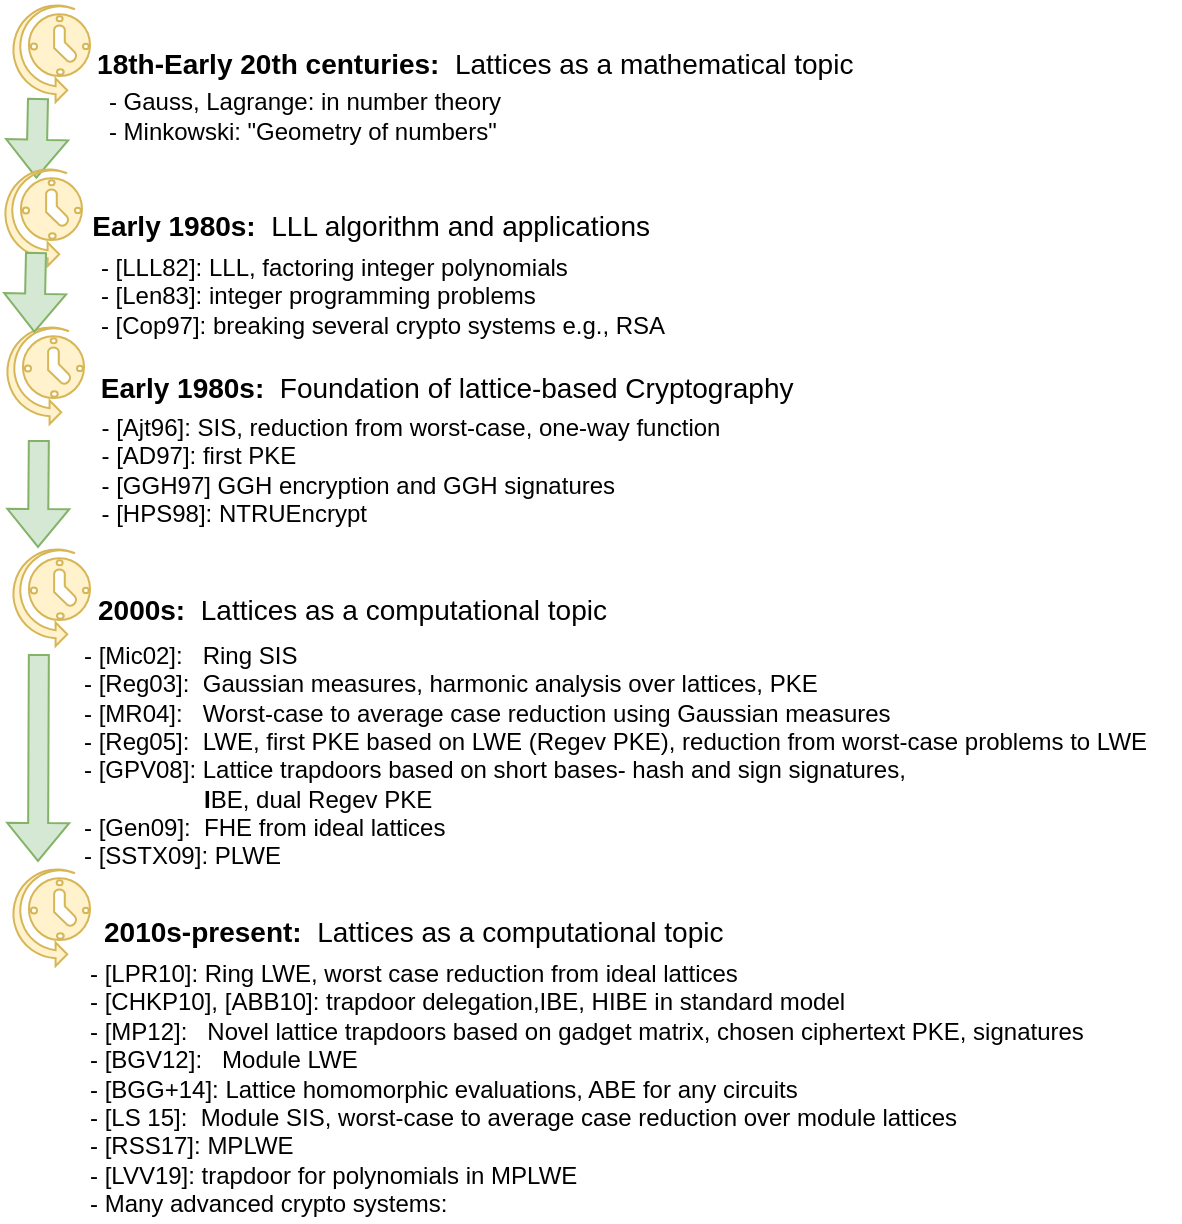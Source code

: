 <mxfile version="17.4.0" type="github">
  <diagram id="xunmXSSXhzcm69lFybiw" name="Page-1">
    <mxGraphModel dx="786" dy="545" grid="1" gridSize="10" guides="1" tooltips="1" connect="1" arrows="1" fold="1" page="1" pageScale="1" pageWidth="827" pageHeight="1169" math="0" shadow="0">
      <root>
        <mxCell id="0" />
        <mxCell id="1" parent="0" />
        <mxCell id="XsHCE-pi_SLKDP9s6OUL-1" value="" style="verticalLabelPosition=bottom;html=1;verticalAlign=top;align=center;strokeColor=#d6b656;fillColor=#fff2cc;shape=mxgraph.azure.scheduler;pointerEvents=1;" vertex="1" parent="1">
          <mxGeometry x="76" y="210" width="40" height="50" as="geometry" />
        </mxCell>
        <mxCell id="XsHCE-pi_SLKDP9s6OUL-2" value="&lt;font style=&quot;font-size: 14px&quot;&gt;&lt;b&gt;18th-Early 20th centuries:&lt;/b&gt; &amp;nbsp;Lattices as a mathematical topic &amp;nbsp;&lt;/font&gt;" style="text;html=1;align=center;verticalAlign=middle;resizable=0;points=[];autosize=1;strokeColor=none;fillColor=none;" vertex="1" parent="1">
          <mxGeometry x="112" y="231" width="400" height="20" as="geometry" />
        </mxCell>
        <mxCell id="XsHCE-pi_SLKDP9s6OUL-3" value="" style="shape=flexArrow;endArrow=classic;html=1;rounded=0;fontSize=14;fillColor=#d5e8d4;strokeColor=#82b366;entryX=0.429;entryY=0.127;entryDx=0;entryDy=0;entryPerimeter=0;" edge="1" parent="1">
          <mxGeometry width="50" height="50" relative="1" as="geometry">
            <mxPoint x="90" y="258" as="sourcePoint" />
            <mxPoint x="89.16" y="298.35" as="targetPoint" />
          </mxGeometry>
        </mxCell>
        <mxCell id="XsHCE-pi_SLKDP9s6OUL-4" value="" style="verticalLabelPosition=bottom;html=1;verticalAlign=top;align=center;strokeColor=#d6b656;fillColor=#fff2cc;shape=mxgraph.azure.scheduler;pointerEvents=1;" vertex="1" parent="1">
          <mxGeometry x="72" y="292" width="40" height="50" as="geometry" />
        </mxCell>
        <mxCell id="XsHCE-pi_SLKDP9s6OUL-5" value="&lt;font style=&quot;font-size: 14px&quot;&gt;&lt;b&gt;Early 1980s:&lt;/b&gt; &amp;nbsp;LLL algorithm and applications&amp;nbsp;&lt;/font&gt;" style="text;html=1;align=center;verticalAlign=middle;resizable=0;points=[];autosize=1;strokeColor=none;fillColor=none;" vertex="1" parent="1">
          <mxGeometry x="108" y="312" width="300" height="20" as="geometry" />
        </mxCell>
        <mxCell id="XsHCE-pi_SLKDP9s6OUL-6" value="" style="shape=flexArrow;endArrow=classic;html=1;rounded=0;fontSize=14;fillColor=#d5e8d4;strokeColor=#82b366;" edge="1" parent="1">
          <mxGeometry width="50" height="50" relative="1" as="geometry">
            <mxPoint x="90.42" y="429" as="sourcePoint" />
            <mxPoint x="90.0" y="483" as="targetPoint" />
          </mxGeometry>
        </mxCell>
        <mxCell id="XsHCE-pi_SLKDP9s6OUL-7" value="" style="verticalLabelPosition=bottom;html=1;verticalAlign=top;align=center;strokeColor=#d6b656;fillColor=#fff2cc;shape=mxgraph.azure.scheduler;pointerEvents=1;" vertex="1" parent="1">
          <mxGeometry x="73" y="371" width="40" height="50" as="geometry" />
        </mxCell>
        <mxCell id="XsHCE-pi_SLKDP9s6OUL-8" value="&lt;font style=&quot;font-size: 14px&quot;&gt;&lt;b&gt;Early 1980s:&lt;/b&gt; &amp;nbsp;Foundation of lattice-based Cryptography&amp;nbsp;&lt;/font&gt;" style="text;html=1;align=center;verticalAlign=middle;resizable=0;points=[];autosize=1;strokeColor=none;fillColor=none;" vertex="1" parent="1">
          <mxGeometry x="111" y="393" width="370" height="20" as="geometry" />
        </mxCell>
        <mxCell id="XsHCE-pi_SLKDP9s6OUL-9" value="&lt;font style=&quot;font-size: 12px&quot;&gt;- Gauss, Lagrange: in number theory&lt;br&gt;&lt;div style=&quot;text-align: left&quot;&gt;- Minkowski: &quot;Geometry of numbers&quot;&lt;/div&gt;&lt;/font&gt;" style="text;html=1;align=center;verticalAlign=middle;resizable=0;points=[];autosize=1;strokeColor=none;fillColor=none;fontSize=14;" vertex="1" parent="1">
          <mxGeometry x="118" y="246" width="210" height="40" as="geometry" />
        </mxCell>
        <mxCell id="XsHCE-pi_SLKDP9s6OUL-10" value="&lt;div style=&quot;text-align: left&quot;&gt;- [Ajt96]: SIS, reduction from worst-case, one-way function&lt;/div&gt;&lt;div style=&quot;text-align: left&quot;&gt;- [AD97]: first PKE&lt;/div&gt;&lt;div style=&quot;text-align: left&quot;&gt;- [GGH97] GGH encryption and GGH signatures&lt;/div&gt;&lt;div style=&quot;text-align: left&quot;&gt;- [HPS98]: NTRUEncrypt&lt;/div&gt;" style="text;html=1;align=center;verticalAlign=middle;resizable=0;points=[];autosize=1;strokeColor=none;fillColor=none;fontSize=12;" vertex="1" parent="1">
          <mxGeometry x="116" y="414" width="320" height="60" as="geometry" />
        </mxCell>
        <mxCell id="XsHCE-pi_SLKDP9s6OUL-11" value="" style="verticalLabelPosition=bottom;html=1;verticalAlign=top;align=center;strokeColor=#d6b656;fillColor=#fff2cc;shape=mxgraph.azure.scheduler;pointerEvents=1;" vertex="1" parent="1">
          <mxGeometry x="76" y="482" width="40" height="50" as="geometry" />
        </mxCell>
        <mxCell id="XsHCE-pi_SLKDP9s6OUL-12" value="&lt;font style=&quot;font-size: 14px&quot;&gt;&lt;b&gt;2000s:&lt;/b&gt; &amp;nbsp;Lattices as a computational topic &amp;nbsp;&lt;/font&gt;" style="text;html=1;align=left;verticalAlign=middle;resizable=0;points=[];autosize=1;strokeColor=none;fillColor=none;" vertex="1" parent="1">
          <mxGeometry x="118" y="504" width="280" height="20" as="geometry" />
        </mxCell>
        <mxCell id="XsHCE-pi_SLKDP9s6OUL-13" value="&lt;div&gt;- [Mic02]: &amp;nbsp; Ring SIS&lt;/div&gt;&lt;div&gt;- [Reg03]: &amp;nbsp;Gaussian measures, harmonic analysis over lattices, PKE&lt;/div&gt;&lt;div&gt;- [MR04]: &amp;nbsp; Worst-case to average case reduction using Gaussian measures&lt;/div&gt;&lt;div&gt;- [Reg05]: &amp;nbsp;LWE, first PKE&lt;b&gt; &lt;/b&gt;based on LWE (Regev PKE), reduction from worst-case problems to LWE&lt;/div&gt;&lt;div&gt;- [GPV08]: Lattice trapdoors based on short bases- hash and sign signatures,&lt;/div&gt;&lt;div&gt;&lt;b&gt;&amp;nbsp; &amp;nbsp; &amp;nbsp; &amp;nbsp; &amp;nbsp; &amp;nbsp; &amp;nbsp; &amp;nbsp; &amp;nbsp; I&lt;/b&gt;BE, dual Regev PKE&lt;/div&gt;&lt;div&gt;- [Gen09]: &amp;nbsp;FHE from ideal lattices&lt;/div&gt;&lt;div&gt;- [SSTX09]: PLWE&lt;/div&gt;&lt;div&gt;&lt;br&gt;&lt;/div&gt;" style="text;html=1;align=left;verticalAlign=middle;resizable=0;points=[];autosize=1;strokeColor=none;fillColor=none;fontSize=12;" vertex="1" parent="1">
          <mxGeometry x="111" y="529" width="550" height="130" as="geometry" />
        </mxCell>
        <mxCell id="XsHCE-pi_SLKDP9s6OUL-15" value="" style="verticalLabelPosition=bottom;html=1;verticalAlign=top;align=center;strokeColor=#d6b656;fillColor=#fff2cc;shape=mxgraph.azure.scheduler;pointerEvents=1;" vertex="1" parent="1">
          <mxGeometry x="76" y="642" width="40" height="50" as="geometry" />
        </mxCell>
        <mxCell id="XsHCE-pi_SLKDP9s6OUL-16" value="&lt;font style=&quot;font-size: 14px&quot;&gt;&lt;b&gt;2010s-present:&lt;/b&gt; &amp;nbsp;Lattices as a computational topic &amp;nbsp;&lt;/font&gt;" style="text;html=1;align=left;verticalAlign=middle;resizable=0;points=[];autosize=1;strokeColor=none;fillColor=none;" vertex="1" parent="1">
          <mxGeometry x="121" y="665" width="330" height="20" as="geometry" />
        </mxCell>
        <mxCell id="XsHCE-pi_SLKDP9s6OUL-17" value="&lt;div style=&quot;color: rgb(0 , 0 , 0) ; font-family: &amp;#34;helvetica&amp;#34; ; font-size: 12px ; font-style: normal ; font-weight: normal ; letter-spacing: normal ; text-align: left ; text-indent: 0px ; text-transform: none ; word-spacing: 0px ; text-decoration: none&quot;&gt;&lt;span class=&quot;Apple-converted-space&quot;&gt;-&amp;nbsp;&lt;/span&gt;[LPR10]: Ring LWE, worst case reduction from ideal lattices&lt;br&gt;&lt;/div&gt;&lt;div style=&quot;color: rgb(0 , 0 , 0) ; font-family: &amp;#34;helvetica&amp;#34; ; font-size: 12px ; font-style: normal ; font-weight: normal ; letter-spacing: normal ; text-align: left ; text-indent: 0px ; text-transform: none ; word-spacing: 0px ; text-decoration: none&quot;&gt;- [CHKP10], [ABB10]: trapdoor delegation,IBE, HIBE in standard model&amp;nbsp;&lt;/div&gt;&lt;div style=&quot;color: rgb(0 , 0 , 0) ; font-family: &amp;#34;helvetica&amp;#34; ; font-size: 12px ; font-style: normal ; letter-spacing: normal ; text-align: left ; text-indent: 0px ; text-transform: none ; word-spacing: 0px ; text-decoration: none&quot;&gt;- [MP12]: &amp;nbsp; Novel lattice trapdoors based on gadget matrix, chosen ciphertext&amp;nbsp;PKE, signatures&lt;/div&gt;&lt;div style=&quot;color: rgb(0 , 0 , 0) ; font-family: &amp;#34;helvetica&amp;#34; ; font-size: 12px ; font-style: normal ; font-weight: normal ; letter-spacing: normal ; text-align: left ; text-indent: 0px ; text-transform: none ; word-spacing: 0px ; text-decoration: none&quot;&gt;- [BGV12]: &amp;nbsp; Module LWE&lt;/div&gt;&lt;div style=&quot;color: rgb(0 , 0 , 0) ; font-family: &amp;#34;helvetica&amp;#34; ; font-size: 12px ; font-style: normal ; font-weight: normal ; letter-spacing: normal ; text-align: left ; text-indent: 0px ; text-transform: none ; word-spacing: 0px ; text-decoration: none&quot;&gt;- [BGG+14]: Lattice homomorphic evaluations, ABE for any circuits&amp;nbsp;&lt;/div&gt;&lt;div style=&quot;color: rgb(0 , 0 , 0) ; font-family: &amp;#34;helvetica&amp;#34; ; font-size: 12px ; font-style: normal ; font-weight: normal ; letter-spacing: normal ; text-align: left ; text-indent: 0px ; text-transform: none ; word-spacing: 0px ; text-decoration: none&quot;&gt;- [LS 15]: &amp;nbsp;Module SIS, worst-case to average case reduction over module lattices&lt;/div&gt;&lt;div style=&quot;color: rgb(0 , 0 , 0) ; font-family: &amp;#34;helvetica&amp;#34; ; font-size: 12px ; font-style: normal ; font-weight: normal ; letter-spacing: normal ; text-align: left ; text-indent: 0px ; text-transform: none ; word-spacing: 0px ; text-decoration: none&quot;&gt;- [RSS17]: MPLWE&lt;/div&gt;&lt;div style=&quot;color: rgb(0 , 0 , 0) ; font-family: &amp;#34;helvetica&amp;#34; ; font-size: 12px ; font-style: normal ; font-weight: normal ; letter-spacing: normal ; text-align: left ; text-indent: 0px ; text-transform: none ; word-spacing: 0px ; text-decoration: none&quot;&gt;- [LVV19]: trapdoor for polynomials in MPLWE&lt;/div&gt;&lt;div style=&quot;color: rgb(0 , 0 , 0) ; font-family: &amp;#34;helvetica&amp;#34; ; font-size: 12px ; font-style: normal ; font-weight: normal ; letter-spacing: normal ; text-align: left ; text-indent: 0px ; text-transform: none ; word-spacing: 0px ; text-decoration: none&quot;&gt;- Many advanced crypto systems:&amp;nbsp;&lt;/div&gt;" style="text;whiteSpace=wrap;html=1;fontSize=12;" vertex="1" parent="1">
          <mxGeometry x="114" y="682" width="520" height="138" as="geometry" />
        </mxCell>
        <mxCell id="XsHCE-pi_SLKDP9s6OUL-18" value="&lt;div style=&quot;text-align: left&quot;&gt;- [LLL82]: LLL, factoring integer polynomials&lt;/div&gt;&lt;div style=&quot;text-align: left&quot;&gt;- [Len83]: integer programming problems&lt;/div&gt;&lt;div style=&quot;text-align: left&quot;&gt;- [Cop97]: breaking several crypto systems e.g., RSA&lt;/div&gt;" style="text;html=1;align=center;verticalAlign=middle;resizable=0;points=[];autosize=1;strokeColor=none;fillColor=none;fontSize=12;" vertex="1" parent="1">
          <mxGeometry x="112" y="332" width="300" height="50" as="geometry" />
        </mxCell>
        <mxCell id="XsHCE-pi_SLKDP9s6OUL-19" value="" style="shape=flexArrow;endArrow=classic;html=1;rounded=0;fontSize=14;fillColor=#d5e8d4;strokeColor=#82b366;entryX=0.429;entryY=0.127;entryDx=0;entryDy=0;entryPerimeter=0;" edge="1" parent="1">
          <mxGeometry width="50" height="50" relative="1" as="geometry">
            <mxPoint x="89" y="335" as="sourcePoint" />
            <mxPoint x="88.16" y="375.35" as="targetPoint" />
          </mxGeometry>
        </mxCell>
        <mxCell id="XsHCE-pi_SLKDP9s6OUL-20" value="" style="shape=flexArrow;endArrow=classic;html=1;rounded=0;fontSize=14;fillColor=#d5e8d4;strokeColor=#82b366;" edge="1" parent="1">
          <mxGeometry width="50" height="50" relative="1" as="geometry">
            <mxPoint x="90.42" y="536" as="sourcePoint" />
            <mxPoint x="90" y="640" as="targetPoint" />
          </mxGeometry>
        </mxCell>
      </root>
    </mxGraphModel>
  </diagram>
</mxfile>
